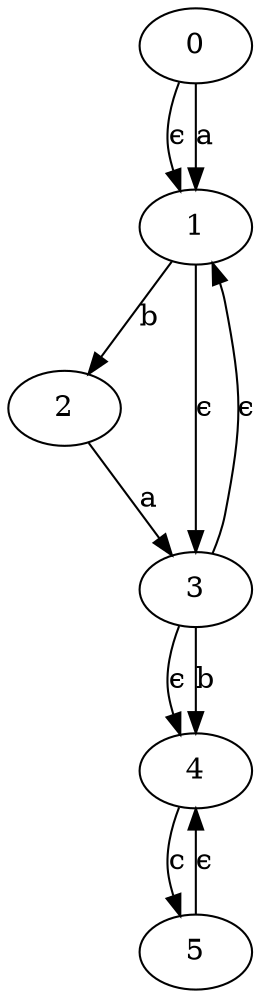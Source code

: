 digraph DFA {
    0 -> 1 [label=ϵ];
    0 -> 1 [label=a];
    1 -> 2 [label=b];
    2 -> 3 [label=a];
    3 -> 1 [label=ϵ];
    1 -> 3 [label=ϵ];
    3 -> 4 [label=ϵ];
    3 -> 4 [label=b];
    4 -> 5 [label=c];
    5 -> 4 [label=ϵ];
}